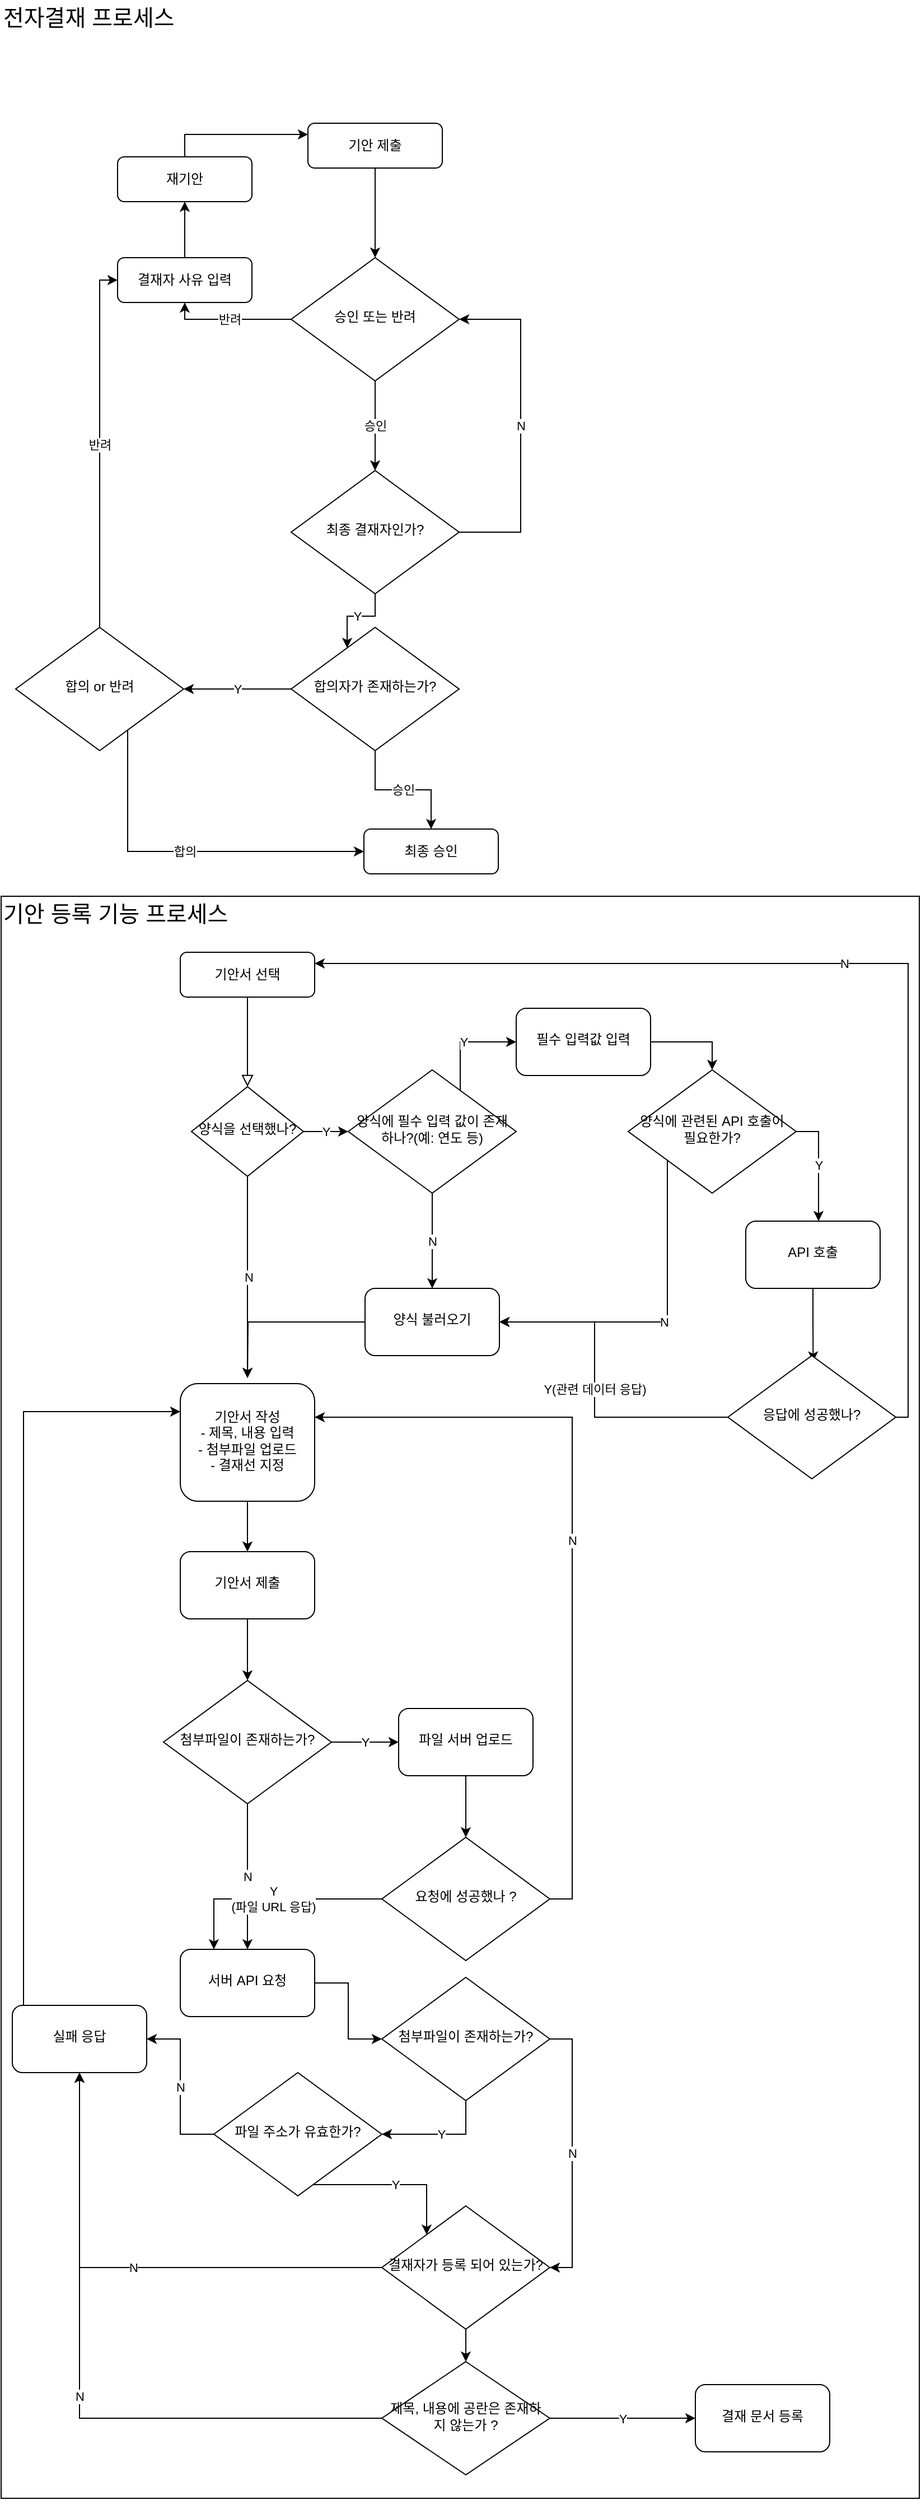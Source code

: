 <mxfile version="27.0.8">
  <diagram id="C5RBs43oDa-KdzZeNtuy" name="Page-1">
    <mxGraphModel dx="191" dy="655" grid="1" gridSize="10" guides="1" tooltips="1" connect="1" arrows="1" fold="1" page="1" pageScale="1" pageWidth="827" pageHeight="1169" math="0" shadow="0">
      <root>
        <mxCell id="WIyWlLk6GJQsqaUBKTNV-0" />
        <mxCell id="WIyWlLk6GJQsqaUBKTNV-1" parent="WIyWlLk6GJQsqaUBKTNV-0" />
        <mxCell id="mEFdu7dtF87CoEE0iX8Z-2" value="" style="group" parent="WIyWlLk6GJQsqaUBKTNV-1" vertex="1" connectable="0">
          <mxGeometry x="827" y="800" width="820" height="1430" as="geometry" />
        </mxCell>
        <mxCell id="X-wY6sLNJJ8y5qjuj98b-58" value="" style="rounded=0;whiteSpace=wrap;html=1;" parent="mEFdu7dtF87CoEE0iX8Z-2" vertex="1">
          <mxGeometry width="820" height="1430" as="geometry" />
        </mxCell>
        <mxCell id="WIyWlLk6GJQsqaUBKTNV-2" value="" style="rounded=0;html=1;jettySize=auto;orthogonalLoop=1;fontSize=11;endArrow=block;endFill=0;endSize=8;strokeWidth=1;shadow=0;labelBackgroundColor=none;edgeStyle=orthogonalEdgeStyle;" parent="mEFdu7dtF87CoEE0iX8Z-2" source="WIyWlLk6GJQsqaUBKTNV-3" target="WIyWlLk6GJQsqaUBKTNV-6" edge="1">
          <mxGeometry relative="1" as="geometry" />
        </mxCell>
        <mxCell id="WIyWlLk6GJQsqaUBKTNV-3" value="기안서 선택" style="rounded=1;whiteSpace=wrap;html=1;fontSize=12;glass=0;strokeWidth=1;shadow=0;" parent="mEFdu7dtF87CoEE0iX8Z-2" vertex="1">
          <mxGeometry x="160" y="50" width="120" height="40" as="geometry" />
        </mxCell>
        <mxCell id="X-wY6sLNJJ8y5qjuj98b-17" value="N" style="edgeStyle=orthogonalEdgeStyle;rounded=0;orthogonalLoop=1;jettySize=auto;html=1;" parent="mEFdu7dtF87CoEE0iX8Z-2" source="WIyWlLk6GJQsqaUBKTNV-6" edge="1">
          <mxGeometry relative="1" as="geometry">
            <mxPoint x="220" y="430" as="targetPoint" />
          </mxGeometry>
        </mxCell>
        <mxCell id="WIyWlLk6GJQsqaUBKTNV-6" value="양식을 선택했나?" style="rhombus;whiteSpace=wrap;html=1;shadow=0;fontFamily=Helvetica;fontSize=12;align=center;strokeWidth=1;spacing=6;spacingTop=-4;" parent="mEFdu7dtF87CoEE0iX8Z-2" vertex="1">
          <mxGeometry x="170" y="170" width="100" height="80" as="geometry" />
        </mxCell>
        <mxCell id="X-wY6sLNJJ8y5qjuj98b-2" value="N" style="edgeStyle=orthogonalEdgeStyle;rounded=0;orthogonalLoop=1;jettySize=auto;html=1;" parent="mEFdu7dtF87CoEE0iX8Z-2" source="X-wY6sLNJJ8y5qjuj98b-0" target="X-wY6sLNJJ8y5qjuj98b-1" edge="1">
          <mxGeometry relative="1" as="geometry" />
        </mxCell>
        <mxCell id="X-wY6sLNJJ8y5qjuj98b-0" value="양식에 필수 입력 값이 존재하나?(예: 연도 등)" style="rhombus;whiteSpace=wrap;html=1;shadow=0;fontFamily=Helvetica;fontSize=12;align=center;strokeWidth=1;spacing=6;spacingTop=-4;" parent="mEFdu7dtF87CoEE0iX8Z-2" vertex="1">
          <mxGeometry x="310" y="155" width="150" height="110" as="geometry" />
        </mxCell>
        <mxCell id="X-wY6sLNJJ8y5qjuj98b-19" style="edgeStyle=orthogonalEdgeStyle;rounded=0;orthogonalLoop=1;jettySize=auto;html=1;" parent="mEFdu7dtF87CoEE0iX8Z-2" source="X-wY6sLNJJ8y5qjuj98b-1" edge="1">
          <mxGeometry relative="1" as="geometry">
            <mxPoint x="220" y="430" as="targetPoint" />
          </mxGeometry>
        </mxCell>
        <mxCell id="X-wY6sLNJJ8y5qjuj98b-1" value="양식 불러오기" style="rounded=1;whiteSpace=wrap;html=1;shadow=0;strokeWidth=1;spacing=6;spacingTop=-4;" parent="mEFdu7dtF87CoEE0iX8Z-2" vertex="1">
          <mxGeometry x="325" y="350" width="120" height="60" as="geometry" />
        </mxCell>
        <mxCell id="X-wY6sLNJJ8y5qjuj98b-3" value="Y" style="edgeStyle=orthogonalEdgeStyle;rounded=0;orthogonalLoop=1;jettySize=auto;html=1;entryX=0;entryY=0.5;entryDx=0;entryDy=0;" parent="mEFdu7dtF87CoEE0iX8Z-2" source="WIyWlLk6GJQsqaUBKTNV-6" target="X-wY6sLNJJ8y5qjuj98b-0" edge="1">
          <mxGeometry relative="1" as="geometry">
            <mxPoint x="330" y="210" as="targetPoint" />
          </mxGeometry>
        </mxCell>
        <mxCell id="X-wY6sLNJJ8y5qjuj98b-5" value="Y" style="edgeStyle=orthogonalEdgeStyle;rounded=0;orthogonalLoop=1;jettySize=auto;html=1;entryX=0;entryY=0.5;entryDx=0;entryDy=0;" parent="mEFdu7dtF87CoEE0iX8Z-2" source="X-wY6sLNJJ8y5qjuj98b-0" target="mEFdu7dtF87CoEE0iX8Z-0" edge="1">
          <mxGeometry relative="1" as="geometry">
            <mxPoint x="625.04" y="239.52" as="targetPoint" />
            <Array as="points">
              <mxPoint x="410" y="130" />
            </Array>
          </mxGeometry>
        </mxCell>
        <mxCell id="X-wY6sLNJJ8y5qjuj98b-9" value="Y" style="edgeStyle=orthogonalEdgeStyle;rounded=0;orthogonalLoop=1;jettySize=auto;html=1;" parent="mEFdu7dtF87CoEE0iX8Z-2" source="X-wY6sLNJJ8y5qjuj98b-6" target="X-wY6sLNJJ8y5qjuj98b-8" edge="1">
          <mxGeometry relative="1" as="geometry">
            <Array as="points">
              <mxPoint x="730" y="210" />
            </Array>
          </mxGeometry>
        </mxCell>
        <mxCell id="X-wY6sLNJJ8y5qjuj98b-6" value="양식에 관련된 API 호출이 필요한가?" style="rhombus;whiteSpace=wrap;html=1;shadow=0;fontFamily=Helvetica;fontSize=12;align=center;strokeWidth=1;spacing=6;spacingTop=-4;" parent="mEFdu7dtF87CoEE0iX8Z-2" vertex="1">
          <mxGeometry x="560" y="155" width="150" height="110" as="geometry" />
        </mxCell>
        <mxCell id="X-wY6sLNJJ8y5qjuj98b-7" value="N" style="edgeStyle=orthogonalEdgeStyle;rounded=0;orthogonalLoop=1;jettySize=auto;html=1;entryX=1;entryY=0.5;entryDx=0;entryDy=0;" parent="mEFdu7dtF87CoEE0iX8Z-2" source="X-wY6sLNJJ8y5qjuj98b-6" target="X-wY6sLNJJ8y5qjuj98b-1" edge="1">
          <mxGeometry relative="1" as="geometry">
            <mxPoint x="480" y="380" as="targetPoint" />
            <Array as="points">
              <mxPoint x="595" y="380" />
            </Array>
          </mxGeometry>
        </mxCell>
        <mxCell id="X-wY6sLNJJ8y5qjuj98b-13" style="edgeStyle=orthogonalEdgeStyle;rounded=0;orthogonalLoop=1;jettySize=auto;html=1;entryX=0.508;entryY=0.048;entryDx=0;entryDy=0;entryPerimeter=0;" parent="mEFdu7dtF87CoEE0iX8Z-2" source="X-wY6sLNJJ8y5qjuj98b-8" target="X-wY6sLNJJ8y5qjuj98b-14" edge="1">
          <mxGeometry relative="1" as="geometry">
            <mxPoint x="740" y="410" as="targetPoint" />
          </mxGeometry>
        </mxCell>
        <mxCell id="X-wY6sLNJJ8y5qjuj98b-8" value="API 호출" style="rounded=1;whiteSpace=wrap;html=1;shadow=0;strokeWidth=1;spacing=6;spacingTop=-4;" parent="mEFdu7dtF87CoEE0iX8Z-2" vertex="1">
          <mxGeometry x="665" y="290" width="120" height="60" as="geometry" />
        </mxCell>
        <mxCell id="X-wY6sLNJJ8y5qjuj98b-15" value="Y(관련 데이터 응답)" style="edgeStyle=orthogonalEdgeStyle;rounded=0;orthogonalLoop=1;jettySize=auto;html=1;entryX=1;entryY=0.5;entryDx=0;entryDy=0;" parent="mEFdu7dtF87CoEE0iX8Z-2" source="X-wY6sLNJJ8y5qjuj98b-14" target="X-wY6sLNJJ8y5qjuj98b-1" edge="1">
          <mxGeometry relative="1" as="geometry">
            <mxPoint x="460" y="380" as="targetPoint" />
            <Array as="points">
              <mxPoint x="530" y="465" />
              <mxPoint x="530" y="380" />
            </Array>
          </mxGeometry>
        </mxCell>
        <mxCell id="X-wY6sLNJJ8y5qjuj98b-16" value="N" style="edgeStyle=orthogonalEdgeStyle;rounded=0;orthogonalLoop=1;jettySize=auto;html=1;entryX=1;entryY=0.25;entryDx=0;entryDy=0;" parent="mEFdu7dtF87CoEE0iX8Z-2" source="X-wY6sLNJJ8y5qjuj98b-14" target="WIyWlLk6GJQsqaUBKTNV-3" edge="1">
          <mxGeometry relative="1" as="geometry">
            <Array as="points">
              <mxPoint x="810" y="465" />
              <mxPoint x="810" y="60" />
            </Array>
          </mxGeometry>
        </mxCell>
        <mxCell id="X-wY6sLNJJ8y5qjuj98b-14" value="응답에 성공했나?" style="rhombus;whiteSpace=wrap;html=1;shadow=0;fontFamily=Helvetica;fontSize=12;align=center;strokeWidth=1;spacing=6;spacingTop=-4;" parent="mEFdu7dtF87CoEE0iX8Z-2" vertex="1">
          <mxGeometry x="649" y="410" width="150" height="110" as="geometry" />
        </mxCell>
        <mxCell id="X-wY6sLNJJ8y5qjuj98b-21" style="edgeStyle=orthogonalEdgeStyle;rounded=0;orthogonalLoop=1;jettySize=auto;html=1;entryX=0.5;entryY=0;entryDx=0;entryDy=0;" parent="mEFdu7dtF87CoEE0iX8Z-2" source="X-wY6sLNJJ8y5qjuj98b-18" target="X-wY6sLNJJ8y5qjuj98b-20" edge="1">
          <mxGeometry relative="1" as="geometry" />
        </mxCell>
        <mxCell id="X-wY6sLNJJ8y5qjuj98b-18" value="기안서 작성&lt;div&gt;- 제목, 내용 입력&lt;/div&gt;&lt;div&gt;- 첨부파일 업로드&lt;/div&gt;&lt;div&gt;- 결재선 지정&lt;/div&gt;" style="rounded=1;whiteSpace=wrap;html=1;shadow=0;strokeWidth=1;spacing=6;spacingTop=-4;align=center;" parent="mEFdu7dtF87CoEE0iX8Z-2" vertex="1">
          <mxGeometry x="160" y="435" width="120" height="105" as="geometry" />
        </mxCell>
        <mxCell id="X-wY6sLNJJ8y5qjuj98b-24" style="edgeStyle=orthogonalEdgeStyle;rounded=0;orthogonalLoop=1;jettySize=auto;html=1;entryX=0.5;entryY=0;entryDx=0;entryDy=0;" parent="mEFdu7dtF87CoEE0iX8Z-2" source="X-wY6sLNJJ8y5qjuj98b-20" target="X-wY6sLNJJ8y5qjuj98b-23" edge="1">
          <mxGeometry relative="1" as="geometry" />
        </mxCell>
        <mxCell id="X-wY6sLNJJ8y5qjuj98b-20" value="기안서 제출" style="rounded=1;whiteSpace=wrap;html=1;shadow=0;strokeWidth=1;spacing=6;spacingTop=-4;" parent="mEFdu7dtF87CoEE0iX8Z-2" vertex="1">
          <mxGeometry x="160" y="585" width="120" height="60" as="geometry" />
        </mxCell>
        <mxCell id="X-wY6sLNJJ8y5qjuj98b-28" value="Y" style="edgeStyle=orthogonalEdgeStyle;rounded=0;orthogonalLoop=1;jettySize=auto;html=1;" parent="mEFdu7dtF87CoEE0iX8Z-2" source="X-wY6sLNJJ8y5qjuj98b-23" target="X-wY6sLNJJ8y5qjuj98b-27" edge="1">
          <mxGeometry relative="1" as="geometry" />
        </mxCell>
        <mxCell id="X-wY6sLNJJ8y5qjuj98b-30" value="N" style="edgeStyle=orthogonalEdgeStyle;rounded=0;orthogonalLoop=1;jettySize=auto;html=1;" parent="mEFdu7dtF87CoEE0iX8Z-2" source="X-wY6sLNJJ8y5qjuj98b-23" target="X-wY6sLNJJ8y5qjuj98b-29" edge="1">
          <mxGeometry relative="1" as="geometry" />
        </mxCell>
        <mxCell id="X-wY6sLNJJ8y5qjuj98b-23" value="첨부파일이 존재하는가?" style="rhombus;whiteSpace=wrap;html=1;shadow=0;fontFamily=Helvetica;fontSize=12;align=center;strokeWidth=1;spacing=6;spacingTop=-4;" parent="mEFdu7dtF87CoEE0iX8Z-2" vertex="1">
          <mxGeometry x="145" y="700" width="150" height="110" as="geometry" />
        </mxCell>
        <mxCell id="X-wY6sLNJJ8y5qjuj98b-34" style="edgeStyle=orthogonalEdgeStyle;rounded=0;orthogonalLoop=1;jettySize=auto;html=1;entryX=0.5;entryY=0;entryDx=0;entryDy=0;" parent="mEFdu7dtF87CoEE0iX8Z-2" source="X-wY6sLNJJ8y5qjuj98b-27" target="X-wY6sLNJJ8y5qjuj98b-33" edge="1">
          <mxGeometry relative="1" as="geometry" />
        </mxCell>
        <mxCell id="X-wY6sLNJJ8y5qjuj98b-27" value="파일 서버 업로드" style="rounded=1;whiteSpace=wrap;html=1;shadow=0;strokeWidth=1;spacing=6;spacingTop=-4;" parent="mEFdu7dtF87CoEE0iX8Z-2" vertex="1">
          <mxGeometry x="355" y="725" width="120" height="60" as="geometry" />
        </mxCell>
        <mxCell id="X-wY6sLNJJ8y5qjuj98b-48" style="edgeStyle=orthogonalEdgeStyle;rounded=0;orthogonalLoop=1;jettySize=auto;html=1;" parent="mEFdu7dtF87CoEE0iX8Z-2" source="X-wY6sLNJJ8y5qjuj98b-29" target="X-wY6sLNJJ8y5qjuj98b-47" edge="1">
          <mxGeometry relative="1" as="geometry" />
        </mxCell>
        <mxCell id="X-wY6sLNJJ8y5qjuj98b-29" value="서버 API 요청" style="rounded=1;whiteSpace=wrap;html=1;shadow=0;strokeWidth=1;spacing=6;spacingTop=-4;" parent="mEFdu7dtF87CoEE0iX8Z-2" vertex="1">
          <mxGeometry x="160" y="940" width="120" height="60" as="geometry" />
        </mxCell>
        <mxCell id="X-wY6sLNJJ8y5qjuj98b-35" value="Y&lt;div&gt;(파일 URL 응답)&lt;/div&gt;" style="edgeStyle=orthogonalEdgeStyle;rounded=0;orthogonalLoop=1;jettySize=auto;html=1;" parent="mEFdu7dtF87CoEE0iX8Z-2" source="X-wY6sLNJJ8y5qjuj98b-33" edge="1">
          <mxGeometry relative="1" as="geometry">
            <mxPoint x="190" y="940" as="targetPoint" />
            <Array as="points">
              <mxPoint x="190" y="895" />
              <mxPoint x="190" y="940" />
            </Array>
            <mxPoint as="offset" />
          </mxGeometry>
        </mxCell>
        <mxCell id="X-wY6sLNJJ8y5qjuj98b-33" value="요청에 성공했나 ?" style="rhombus;whiteSpace=wrap;html=1;shadow=0;fontFamily=Helvetica;fontSize=12;align=center;strokeWidth=1;spacing=6;spacingTop=-4;" parent="mEFdu7dtF87CoEE0iX8Z-2" vertex="1">
          <mxGeometry x="340" y="840" width="150" height="110" as="geometry" />
        </mxCell>
        <mxCell id="X-wY6sLNJJ8y5qjuj98b-36" value="N" style="edgeStyle=orthogonalEdgeStyle;rounded=0;orthogonalLoop=1;jettySize=auto;html=1;" parent="mEFdu7dtF87CoEE0iX8Z-2" source="X-wY6sLNJJ8y5qjuj98b-33" edge="1">
          <mxGeometry relative="1" as="geometry">
            <mxPoint x="280" y="465" as="targetPoint" />
            <Array as="points">
              <mxPoint x="510" y="895" />
              <mxPoint x="510" y="465" />
            </Array>
          </mxGeometry>
        </mxCell>
        <mxCell id="X-wY6sLNJJ8y5qjuj98b-40" value="N" style="edgeStyle=orthogonalEdgeStyle;rounded=0;orthogonalLoop=1;jettySize=auto;html=1;entryX=0.5;entryY=1;entryDx=0;entryDy=0;" parent="mEFdu7dtF87CoEE0iX8Z-2" source="X-wY6sLNJJ8y5qjuj98b-37" target="X-wY6sLNJJ8y5qjuj98b-39" edge="1">
          <mxGeometry relative="1" as="geometry" />
        </mxCell>
        <mxCell id="X-wY6sLNJJ8y5qjuj98b-43" style="edgeStyle=orthogonalEdgeStyle;rounded=0;orthogonalLoop=1;jettySize=auto;html=1;entryX=0.5;entryY=0;entryDx=0;entryDy=0;" parent="mEFdu7dtF87CoEE0iX8Z-2" source="X-wY6sLNJJ8y5qjuj98b-37" target="X-wY6sLNJJ8y5qjuj98b-42" edge="1">
          <mxGeometry relative="1" as="geometry" />
        </mxCell>
        <mxCell id="X-wY6sLNJJ8y5qjuj98b-37" value="결재자가 등록 되어 있는가?" style="rhombus;whiteSpace=wrap;html=1;shadow=0;fontFamily=Helvetica;fontSize=12;align=center;strokeWidth=1;spacing=6;spacingTop=-4;" parent="mEFdu7dtF87CoEE0iX8Z-2" vertex="1">
          <mxGeometry x="340" y="1169" width="150" height="110" as="geometry" />
        </mxCell>
        <mxCell id="X-wY6sLNJJ8y5qjuj98b-39" value="실패 응답" style="rounded=1;whiteSpace=wrap;html=1;shadow=0;strokeWidth=1;spacing=6;spacingTop=-4;" parent="mEFdu7dtF87CoEE0iX8Z-2" vertex="1">
          <mxGeometry x="10" y="990" width="120" height="60" as="geometry" />
        </mxCell>
        <mxCell id="X-wY6sLNJJ8y5qjuj98b-41" style="edgeStyle=orthogonalEdgeStyle;rounded=0;orthogonalLoop=1;jettySize=auto;html=1;" parent="mEFdu7dtF87CoEE0iX8Z-2" source="X-wY6sLNJJ8y5qjuj98b-39" edge="1">
          <mxGeometry relative="1" as="geometry">
            <mxPoint x="160" y="460" as="targetPoint" />
            <Array as="points">
              <mxPoint x="20" y="460" />
            </Array>
          </mxGeometry>
        </mxCell>
        <mxCell id="X-wY6sLNJJ8y5qjuj98b-44" value="N" style="edgeStyle=orthogonalEdgeStyle;rounded=0;orthogonalLoop=1;jettySize=auto;html=1;entryX=0.5;entryY=1;entryDx=0;entryDy=0;" parent="mEFdu7dtF87CoEE0iX8Z-2" source="X-wY6sLNJJ8y5qjuj98b-42" target="X-wY6sLNJJ8y5qjuj98b-39" edge="1">
          <mxGeometry relative="1" as="geometry" />
        </mxCell>
        <mxCell id="X-wY6sLNJJ8y5qjuj98b-55" value="Y" style="edgeStyle=orthogonalEdgeStyle;rounded=0;orthogonalLoop=1;jettySize=auto;html=1;entryX=0;entryY=0.5;entryDx=0;entryDy=0;" parent="mEFdu7dtF87CoEE0iX8Z-2" source="X-wY6sLNJJ8y5qjuj98b-42" target="X-wY6sLNJJ8y5qjuj98b-56" edge="1">
          <mxGeometry relative="1" as="geometry">
            <mxPoint x="600" y="1358.5" as="targetPoint" />
          </mxGeometry>
        </mxCell>
        <mxCell id="X-wY6sLNJJ8y5qjuj98b-42" value="제목, 내용에 공란은 존재하지 않는가 ?" style="rhombus;whiteSpace=wrap;html=1;shadow=0;fontFamily=Helvetica;fontSize=12;align=center;strokeWidth=1;spacing=6;spacingTop=-4;" parent="mEFdu7dtF87CoEE0iX8Z-2" vertex="1">
          <mxGeometry x="340" y="1308" width="150" height="101" as="geometry" />
        </mxCell>
        <mxCell id="X-wY6sLNJJ8y5qjuj98b-51" value="Y" style="edgeStyle=orthogonalEdgeStyle;rounded=0;orthogonalLoop=1;jettySize=auto;html=1;entryX=1;entryY=0.5;entryDx=0;entryDy=0;" parent="mEFdu7dtF87CoEE0iX8Z-2" source="X-wY6sLNJJ8y5qjuj98b-47" target="X-wY6sLNJJ8y5qjuj98b-49" edge="1">
          <mxGeometry relative="1" as="geometry" />
        </mxCell>
        <mxCell id="X-wY6sLNJJ8y5qjuj98b-52" value="N" style="edgeStyle=orthogonalEdgeStyle;rounded=0;orthogonalLoop=1;jettySize=auto;html=1;entryX=1;entryY=0.5;entryDx=0;entryDy=0;" parent="mEFdu7dtF87CoEE0iX8Z-2" source="X-wY6sLNJJ8y5qjuj98b-47" target="X-wY6sLNJJ8y5qjuj98b-37" edge="1">
          <mxGeometry relative="1" as="geometry">
            <Array as="points">
              <mxPoint x="510" y="1020" />
              <mxPoint x="510" y="1224" />
            </Array>
          </mxGeometry>
        </mxCell>
        <mxCell id="X-wY6sLNJJ8y5qjuj98b-47" value="첨부파일이 존재하는가?" style="rhombus;whiteSpace=wrap;html=1;shadow=0;fontFamily=Helvetica;fontSize=12;align=center;strokeWidth=1;spacing=6;spacingTop=-4;" parent="mEFdu7dtF87CoEE0iX8Z-2" vertex="1">
          <mxGeometry x="340" y="965" width="150" height="110" as="geometry" />
        </mxCell>
        <mxCell id="X-wY6sLNJJ8y5qjuj98b-53" value="N" style="edgeStyle=orthogonalEdgeStyle;rounded=0;orthogonalLoop=1;jettySize=auto;html=1;" parent="mEFdu7dtF87CoEE0iX8Z-2" source="X-wY6sLNJJ8y5qjuj98b-49" target="X-wY6sLNJJ8y5qjuj98b-39" edge="1">
          <mxGeometry relative="1" as="geometry" />
        </mxCell>
        <mxCell id="X-wY6sLNJJ8y5qjuj98b-54" value="Y" style="edgeStyle=orthogonalEdgeStyle;rounded=0;orthogonalLoop=1;jettySize=auto;html=1;" parent="mEFdu7dtF87CoEE0iX8Z-2" source="X-wY6sLNJJ8y5qjuj98b-49" target="X-wY6sLNJJ8y5qjuj98b-37" edge="1">
          <mxGeometry relative="1" as="geometry">
            <Array as="points">
              <mxPoint x="380" y="1150" />
            </Array>
          </mxGeometry>
        </mxCell>
        <mxCell id="X-wY6sLNJJ8y5qjuj98b-49" value="파일 주소가 유효한가?" style="rhombus;whiteSpace=wrap;html=1;shadow=0;fontFamily=Helvetica;fontSize=12;align=center;strokeWidth=1;spacing=6;spacingTop=-4;" parent="mEFdu7dtF87CoEE0iX8Z-2" vertex="1">
          <mxGeometry x="190" y="1050" width="150" height="110" as="geometry" />
        </mxCell>
        <mxCell id="X-wY6sLNJJ8y5qjuj98b-56" value="결재 문서 등록" style="rounded=1;whiteSpace=wrap;html=1;shadow=0;strokeWidth=1;spacing=6;spacingTop=-4;" parent="mEFdu7dtF87CoEE0iX8Z-2" vertex="1">
          <mxGeometry x="620" y="1328.5" width="120" height="60" as="geometry" />
        </mxCell>
        <mxCell id="X-wY6sLNJJ8y5qjuj98b-57" value="기안 등록 기능 프로세스" style="text;html=1;align=left;verticalAlign=middle;whiteSpace=wrap;rounded=0;fontSize=20;" parent="mEFdu7dtF87CoEE0iX8Z-2" vertex="1">
          <mxGeometry width="240" height="30" as="geometry" />
        </mxCell>
        <mxCell id="mEFdu7dtF87CoEE0iX8Z-1" style="edgeStyle=orthogonalEdgeStyle;rounded=0;orthogonalLoop=1;jettySize=auto;html=1;entryX=0.5;entryY=0;entryDx=0;entryDy=0;" parent="mEFdu7dtF87CoEE0iX8Z-2" source="mEFdu7dtF87CoEE0iX8Z-0" target="X-wY6sLNJJ8y5qjuj98b-6" edge="1">
          <mxGeometry relative="1" as="geometry">
            <Array as="points">
              <mxPoint x="635" y="130" />
            </Array>
          </mxGeometry>
        </mxCell>
        <mxCell id="mEFdu7dtF87CoEE0iX8Z-0" value="필수 입력값 입력" style="rounded=1;whiteSpace=wrap;html=1;shadow=0;strokeWidth=1;spacing=6;spacingTop=-4;" parent="mEFdu7dtF87CoEE0iX8Z-2" vertex="1">
          <mxGeometry x="460" y="100" width="120" height="60" as="geometry" />
        </mxCell>
        <mxCell id="X-wY6sLNJJ8y5qjuj98b-111" style="edgeStyle=orthogonalEdgeStyle;rounded=0;orthogonalLoop=1;jettySize=auto;html=1;" parent="WIyWlLk6GJQsqaUBKTNV-1" source="X-wY6sLNJJ8y5qjuj98b-62" target="X-wY6sLNJJ8y5qjuj98b-110" edge="1">
          <mxGeometry relative="1" as="geometry" />
        </mxCell>
        <mxCell id="X-wY6sLNJJ8y5qjuj98b-62" value="기안 제출" style="rounded=1;whiteSpace=wrap;html=1;fontSize=12;glass=0;strokeWidth=1;shadow=0;" parent="WIyWlLk6GJQsqaUBKTNV-1" vertex="1">
          <mxGeometry x="1101" y="110" width="120" height="40" as="geometry" />
        </mxCell>
        <mxCell id="X-wY6sLNJJ8y5qjuj98b-108" value="전자결재 프로세스" style="text;html=1;align=left;verticalAlign=middle;whiteSpace=wrap;rounded=0;fontSize=20;" parent="WIyWlLk6GJQsqaUBKTNV-1" vertex="1">
          <mxGeometry x="827" width="299" height="30" as="geometry" />
        </mxCell>
        <mxCell id="X-wY6sLNJJ8y5qjuj98b-114" value="승인" style="edgeStyle=orthogonalEdgeStyle;rounded=0;orthogonalLoop=1;jettySize=auto;html=1;" parent="WIyWlLk6GJQsqaUBKTNV-1" source="X-wY6sLNJJ8y5qjuj98b-110" target="X-wY6sLNJJ8y5qjuj98b-113" edge="1">
          <mxGeometry relative="1" as="geometry" />
        </mxCell>
        <mxCell id="X-wY6sLNJJ8y5qjuj98b-118" value="반려" style="edgeStyle=orthogonalEdgeStyle;rounded=0;orthogonalLoop=1;jettySize=auto;html=1;entryX=0.5;entryY=1;entryDx=0;entryDy=0;" parent="WIyWlLk6GJQsqaUBKTNV-1" source="X-wY6sLNJJ8y5qjuj98b-110" target="X-wY6sLNJJ8y5qjuj98b-116" edge="1">
          <mxGeometry relative="1" as="geometry">
            <Array as="points">
              <mxPoint x="991" y="285" />
            </Array>
          </mxGeometry>
        </mxCell>
        <mxCell id="X-wY6sLNJJ8y5qjuj98b-110" value="승인 또는 반려" style="rhombus;whiteSpace=wrap;html=1;shadow=0;fontFamily=Helvetica;fontSize=12;align=center;strokeWidth=1;spacing=6;spacingTop=-4;" parent="WIyWlLk6GJQsqaUBKTNV-1" vertex="1">
          <mxGeometry x="1086" y="230" width="150" height="110" as="geometry" />
        </mxCell>
        <mxCell id="X-wY6sLNJJ8y5qjuj98b-115" value="N" style="edgeStyle=orthogonalEdgeStyle;rounded=0;orthogonalLoop=1;jettySize=auto;html=1;entryX=1;entryY=0.5;entryDx=0;entryDy=0;" parent="WIyWlLk6GJQsqaUBKTNV-1" source="X-wY6sLNJJ8y5qjuj98b-113" target="X-wY6sLNJJ8y5qjuj98b-110" edge="1">
          <mxGeometry relative="1" as="geometry">
            <Array as="points">
              <mxPoint x="1291" y="475" />
              <mxPoint x="1291" y="285" />
            </Array>
          </mxGeometry>
        </mxCell>
        <mxCell id="X-wY6sLNJJ8y5qjuj98b-113" value="최종 결재자인가?" style="rhombus;whiteSpace=wrap;html=1;shadow=0;fontFamily=Helvetica;fontSize=12;align=center;strokeWidth=1;spacing=6;spacingTop=-4;" parent="WIyWlLk6GJQsqaUBKTNV-1" vertex="1">
          <mxGeometry x="1086" y="420" width="150" height="110" as="geometry" />
        </mxCell>
        <mxCell id="X-wY6sLNJJ8y5qjuj98b-119" value="" style="edgeStyle=orthogonalEdgeStyle;rounded=0;orthogonalLoop=1;jettySize=auto;html=1;" parent="WIyWlLk6GJQsqaUBKTNV-1" source="X-wY6sLNJJ8y5qjuj98b-116" target="X-wY6sLNJJ8y5qjuj98b-117" edge="1">
          <mxGeometry relative="1" as="geometry" />
        </mxCell>
        <mxCell id="X-wY6sLNJJ8y5qjuj98b-116" value="결재자 사유 입력" style="rounded=1;whiteSpace=wrap;html=1;fontSize=12;glass=0;strokeWidth=1;shadow=0;" parent="WIyWlLk6GJQsqaUBKTNV-1" vertex="1">
          <mxGeometry x="931" y="230" width="120" height="40" as="geometry" />
        </mxCell>
        <mxCell id="X-wY6sLNJJ8y5qjuj98b-120" style="edgeStyle=orthogonalEdgeStyle;rounded=0;orthogonalLoop=1;jettySize=auto;html=1;entryX=0;entryY=0.25;entryDx=0;entryDy=0;" parent="WIyWlLk6GJQsqaUBKTNV-1" source="X-wY6sLNJJ8y5qjuj98b-117" target="X-wY6sLNJJ8y5qjuj98b-62" edge="1">
          <mxGeometry relative="1" as="geometry">
            <Array as="points">
              <mxPoint x="991" y="120" />
            </Array>
          </mxGeometry>
        </mxCell>
        <mxCell id="X-wY6sLNJJ8y5qjuj98b-117" value="재기안" style="rounded=1;whiteSpace=wrap;html=1;fontSize=12;glass=0;strokeWidth=1;shadow=0;" parent="WIyWlLk6GJQsqaUBKTNV-1" vertex="1">
          <mxGeometry x="931" y="140" width="120" height="40" as="geometry" />
        </mxCell>
        <mxCell id="X-wY6sLNJJ8y5qjuj98b-127" value="Y" style="edgeStyle=orthogonalEdgeStyle;rounded=0;orthogonalLoop=1;jettySize=auto;html=1;" parent="WIyWlLk6GJQsqaUBKTNV-1" source="X-wY6sLNJJ8y5qjuj98b-125" target="X-wY6sLNJJ8y5qjuj98b-126" edge="1">
          <mxGeometry relative="1" as="geometry" />
        </mxCell>
        <mxCell id="X-wY6sLNJJ8y5qjuj98b-128" value="반려" style="edgeStyle=orthogonalEdgeStyle;rounded=0;orthogonalLoop=1;jettySize=auto;html=1;entryX=0;entryY=0.5;entryDx=0;entryDy=0;exitX=0.5;exitY=0;exitDx=0;exitDy=0;" parent="WIyWlLk6GJQsqaUBKTNV-1" source="X-wY6sLNJJ8y5qjuj98b-126" target="X-wY6sLNJJ8y5qjuj98b-116" edge="1">
          <mxGeometry relative="1" as="geometry">
            <Array as="points">
              <mxPoint x="915" y="250" />
            </Array>
            <mxPoint x="991" y="615" as="sourcePoint" />
            <mxPoint x="992" y="270" as="targetPoint" />
          </mxGeometry>
        </mxCell>
        <mxCell id="X-wY6sLNJJ8y5qjuj98b-133" value="합의" style="edgeStyle=orthogonalEdgeStyle;rounded=0;orthogonalLoop=1;jettySize=auto;html=1;entryX=0;entryY=0.5;entryDx=0;entryDy=0;" parent="WIyWlLk6GJQsqaUBKTNV-1" source="X-wY6sLNJJ8y5qjuj98b-126" target="X-wY6sLNJJ8y5qjuj98b-134" edge="1">
          <mxGeometry relative="1" as="geometry">
            <mxPoint x="1251" y="690" as="targetPoint" />
            <Array as="points">
              <mxPoint x="940" y="760" />
            </Array>
          </mxGeometry>
        </mxCell>
        <mxCell id="X-wY6sLNJJ8y5qjuj98b-126" value="합의 or 반려" style="rhombus;whiteSpace=wrap;html=1;shadow=0;fontFamily=Helvetica;fontSize=12;align=center;strokeWidth=1;spacing=6;spacingTop=-4;" parent="WIyWlLk6GJQsqaUBKTNV-1" vertex="1">
          <mxGeometry x="840" y="560" width="150" height="110" as="geometry" />
        </mxCell>
        <mxCell id="X-wY6sLNJJ8y5qjuj98b-134" value="최종 승인" style="rounded=1;whiteSpace=wrap;html=1;fontSize=12;glass=0;strokeWidth=1;shadow=0;" parent="WIyWlLk6GJQsqaUBKTNV-1" vertex="1">
          <mxGeometry x="1151" y="740" width="120" height="40" as="geometry" />
        </mxCell>
        <mxCell id="CMO1WaPvKa_eRKTBKEh9-0" value="Y" style="edgeStyle=orthogonalEdgeStyle;rounded=0;orthogonalLoop=1;jettySize=auto;html=1;entryX=0.25;entryY=0;entryDx=0;entryDy=0;" edge="1" parent="WIyWlLk6GJQsqaUBKTNV-1" source="X-wY6sLNJJ8y5qjuj98b-113" target="X-wY6sLNJJ8y5qjuj98b-125">
          <mxGeometry relative="1" as="geometry">
            <mxPoint x="1181" y="740" as="targetPoint" />
            <Array as="points" />
            <mxPoint x="1161" y="530" as="sourcePoint" />
          </mxGeometry>
        </mxCell>
        <mxCell id="CMO1WaPvKa_eRKTBKEh9-3" value="승인" style="edgeStyle=orthogonalEdgeStyle;rounded=0;orthogonalLoop=1;jettySize=auto;html=1;" edge="1" parent="WIyWlLk6GJQsqaUBKTNV-1" source="X-wY6sLNJJ8y5qjuj98b-125" target="X-wY6sLNJJ8y5qjuj98b-134">
          <mxGeometry relative="1" as="geometry" />
        </mxCell>
        <mxCell id="X-wY6sLNJJ8y5qjuj98b-125" value="합의자가 존재하는가?" style="rhombus;whiteSpace=wrap;html=1;shadow=0;fontFamily=Helvetica;fontSize=12;align=center;strokeWidth=1;spacing=6;spacingTop=-4;" parent="WIyWlLk6GJQsqaUBKTNV-1" vertex="1">
          <mxGeometry x="1086" y="560" width="150" height="110" as="geometry" />
        </mxCell>
      </root>
    </mxGraphModel>
  </diagram>
</mxfile>
